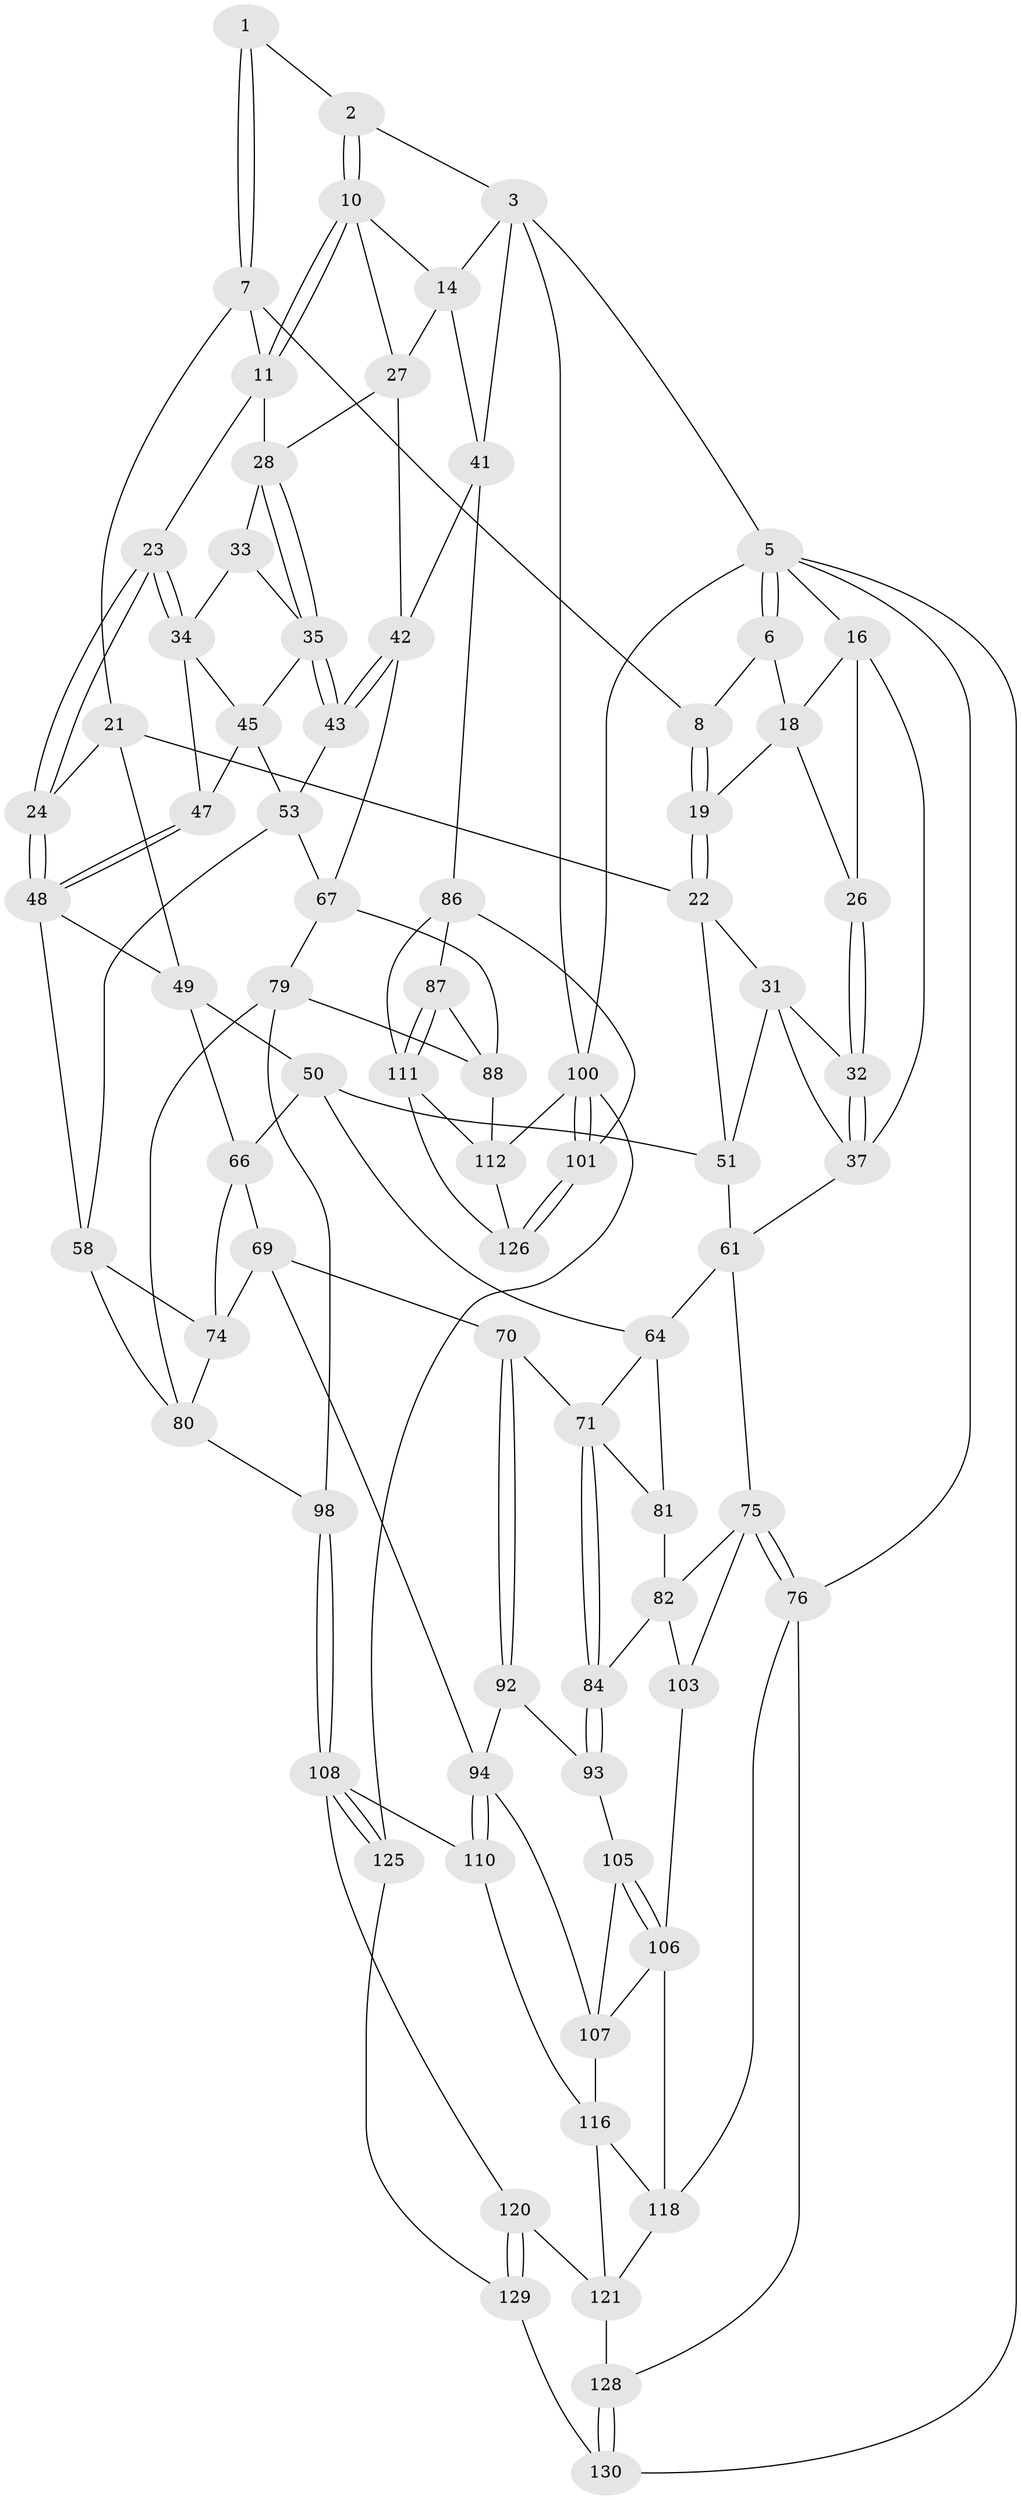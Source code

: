 // Generated by graph-tools (version 1.1) at 2025/52/02/27/25 19:52:42]
// undirected, 78 vertices, 171 edges
graph export_dot {
graph [start="1"]
  node [color=gray90,style=filled];
  1 [pos="+0.38679865628536847+0"];
  2 [pos="+0.6122823961311565+0"];
  3 [pos="+0.9226165791375269+0",super="+4"];
  5 [pos="+0+0",super="+77"];
  6 [pos="+0.20894845052163355+0",super="+9"];
  7 [pos="+0.36857860614285054+0.00422810393588106",super="+13"];
  8 [pos="+0.28603810987891176+0.042607767841261524"];
  10 [pos="+0.6223544977206739+0.02606086102412648",super="+15"];
  11 [pos="+0.6113460071509935+0.051570449352379984",super="+12"];
  14 [pos="+0.8556155040634743+0.11180402116107262",super="+39"];
  16 [pos="+0+0",super="+17"];
  18 [pos="+0.18450214637099296+0.06332475334398864",super="+20"];
  19 [pos="+0.21847675259722+0.11125960581919041"];
  21 [pos="+0.3580829347278808+0.15296278448452796",super="+25"];
  22 [pos="+0.28407226216112214+0.18256658745618662",super="+30"];
  23 [pos="+0.45430507832304917+0.2015198307766201"];
  24 [pos="+0.44541001699713767+0.20485373075384036"];
  26 [pos="+0.12952445117911102+0.15966908808511523"];
  27 [pos="+0.6945046098292236+0.18390635832477017",super="+40"];
  28 [pos="+0.6658554494757533+0.1864082025715918",super="+29"];
  31 [pos="+0.13763528029881478+0.2002626896203934",super="+44"];
  32 [pos="+0.12708954324442714+0.180544346546351"];
  33 [pos="+0.5784756714322403+0.14717623487904077"];
  34 [pos="+0.5155860793446038+0.2067584677389441",super="+46"];
  35 [pos="+0.6511387812287655+0.2522288426375275",super="+36"];
  37 [pos="+0+0.2142593766277061",super="+38"];
  41 [pos="+1+0.3068359138437424",super="+59"];
  42 [pos="+0.697715995358213+0.34292066814648137",super="+60"];
  43 [pos="+0.6760357767633779+0.306398824202389"];
  45 [pos="+0.5789926565785167+0.24752431385456294",super="+52"];
  47 [pos="+0.5261702662736685+0.29397360784189946"];
  48 [pos="+0.4848939601973985+0.33555323816734695",super="+54"];
  49 [pos="+0.38525110659295503+0.2807390324155466",super="+55"];
  50 [pos="+0.2819544748032311+0.29292806470082944",super="+63"];
  51 [pos="+0.26174744367297686+0.26810409987701567",super="+56"];
  53 [pos="+0.5685608219084185+0.2962319488679088",super="+57"];
  58 [pos="+0.4880509550600272+0.39359221600625444",super="+73"];
  61 [pos="+0.12661074681578757+0.36191929651379595",super="+62"];
  64 [pos="+0.29330353146777877+0.3697751269923806",super="+65"];
  66 [pos="+0.3093262215131443+0.3720853399321659",super="+68"];
  67 [pos="+0.6856147774844678+0.39762584194479855",super="+78"];
  69 [pos="+0.32000433976790943+0.4766134522500111",super="+90"];
  70 [pos="+0.2689959135614337+0.4953742673521962"];
  71 [pos="+0.18867692345000817+0.4689478540195527",super="+72"];
  74 [pos="+0.44934365140538624+0.4522125213603029",super="+89"];
  75 [pos="+0+0.5748192709413923",super="+83"];
  76 [pos="+0+1",super="+122"];
  79 [pos="+0.6508085186085679+0.494376314347926",super="+97"];
  80 [pos="+0.6017889177592057+0.512648658649336",super="+91"];
  81 [pos="+0.13975038420936917+0.4076368099087988"];
  82 [pos="+0.09452261769999333+0.4480958373472965",super="+85"];
  84 [pos="+0.13976594034423745+0.5796934552831329"];
  86 [pos="+1+0.4167918992005066",super="+102"];
  87 [pos="+0.8517614515140002+0.5673908219736624"];
  88 [pos="+0.7205157935257357+0.4732627919502168",super="+99"];
  92 [pos="+0.2615674844145585+0.5284097924990623",super="+96"];
  93 [pos="+0.15787487718076199+0.6025112789919603",super="+104"];
  94 [pos="+0.29683330003751074+0.6612444380495597",super="+95"];
  98 [pos="+0.5417129956659956+0.720483692354968"];
  100 [pos="+1+1",super="+124"];
  101 [pos="+1+1"];
  103 [pos="+0+0.6036526344567003"];
  105 [pos="+0.14297959663663135+0.6588693879258841"];
  106 [pos="+0.014653439712029431+0.6846778619922029",super="+115"];
  107 [pos="+0.15630770992326465+0.6972353982004236",super="+114"];
  108 [pos="+0.4911204513725432+0.8032760289486954",super="+109"];
  110 [pos="+0.3003580923781348+0.689568853389734"];
  111 [pos="+0.827611739613157+0.6550539749475139",super="+113"];
  112 [pos="+0.7024999082332956+0.7110521644872845",super="+123"];
  116 [pos="+0.19534307697777795+0.7393845283689935",super="+117"];
  118 [pos="+0.09436868154308732+0.7904695184513082",super="+119"];
  120 [pos="+0.2754548125518893+0.8426915814285657"];
  121 [pos="+0.20847868425050842+0.8212109597631941",super="+127"];
  125 [pos="+0.5526395494491532+1"];
  126 [pos="+0.9015503925998473+0.7610886929858237"];
  128 [pos="+0.13131116287738068+0.8733445639120797"];
  129 [pos="+0.2739449831948833+0.8855927987395255",super="+131"];
  130 [pos="+0.16318822149981144+1",super="+132"];
  1 -- 2;
  1 -- 7;
  1 -- 7;
  2 -- 3;
  2 -- 10;
  2 -- 10;
  3 -- 14;
  3 -- 41;
  3 -- 100;
  3 -- 5;
  5 -- 6;
  5 -- 6;
  5 -- 16;
  5 -- 100;
  5 -- 76;
  5 -- 130;
  6 -- 8;
  6 -- 18;
  7 -- 8;
  7 -- 21;
  7 -- 11;
  8 -- 19;
  8 -- 19;
  10 -- 11;
  10 -- 11;
  10 -- 27;
  10 -- 14;
  11 -- 23;
  11 -- 28;
  14 -- 41;
  14 -- 27;
  16 -- 37;
  16 -- 18;
  16 -- 26;
  18 -- 26;
  18 -- 19;
  19 -- 22;
  19 -- 22;
  21 -- 22;
  21 -- 24;
  21 -- 49;
  22 -- 51;
  22 -- 31;
  23 -- 24;
  23 -- 24;
  23 -- 34;
  23 -- 34;
  24 -- 48;
  24 -- 48;
  26 -- 32;
  26 -- 32;
  27 -- 28;
  27 -- 42;
  28 -- 35;
  28 -- 35;
  28 -- 33;
  31 -- 32;
  31 -- 51;
  31 -- 37;
  32 -- 37;
  32 -- 37;
  33 -- 34;
  33 -- 35;
  34 -- 45;
  34 -- 47;
  35 -- 43;
  35 -- 43;
  35 -- 45;
  37 -- 61;
  41 -- 42;
  41 -- 86;
  42 -- 43;
  42 -- 43;
  42 -- 67;
  43 -- 53;
  45 -- 53;
  45 -- 47;
  47 -- 48;
  47 -- 48;
  48 -- 58;
  48 -- 49;
  49 -- 50;
  49 -- 66;
  50 -- 51;
  50 -- 64;
  50 -- 66;
  51 -- 61;
  53 -- 58;
  53 -- 67;
  58 -- 80;
  58 -- 74;
  61 -- 75;
  61 -- 64;
  64 -- 81;
  64 -- 71;
  66 -- 69;
  66 -- 74;
  67 -- 88;
  67 -- 79;
  69 -- 70;
  69 -- 74;
  69 -- 94;
  70 -- 71;
  70 -- 92;
  70 -- 92;
  71 -- 84;
  71 -- 84;
  71 -- 81;
  74 -- 80;
  75 -- 76;
  75 -- 76;
  75 -- 82;
  75 -- 103;
  76 -- 128;
  76 -- 118;
  79 -- 80;
  79 -- 98;
  79 -- 88;
  80 -- 98;
  81 -- 82;
  82 -- 84;
  82 -- 103;
  84 -- 93;
  84 -- 93;
  86 -- 87;
  86 -- 101;
  86 -- 111;
  87 -- 88;
  87 -- 111;
  87 -- 111;
  88 -- 112;
  92 -- 93 [weight=2];
  92 -- 94;
  93 -- 105;
  94 -- 110;
  94 -- 110;
  94 -- 107;
  98 -- 108;
  98 -- 108;
  100 -- 101;
  100 -- 101;
  100 -- 125;
  100 -- 112;
  101 -- 126;
  101 -- 126;
  103 -- 106;
  105 -- 106;
  105 -- 106;
  105 -- 107;
  106 -- 107;
  106 -- 118;
  107 -- 116;
  108 -- 125;
  108 -- 125;
  108 -- 120;
  108 -- 110;
  110 -- 116;
  111 -- 112;
  111 -- 126;
  112 -- 126;
  116 -- 121;
  116 -- 118;
  118 -- 121;
  120 -- 121;
  120 -- 129;
  120 -- 129;
  121 -- 128;
  125 -- 129;
  128 -- 130;
  128 -- 130;
  129 -- 130 [weight=2];
}
